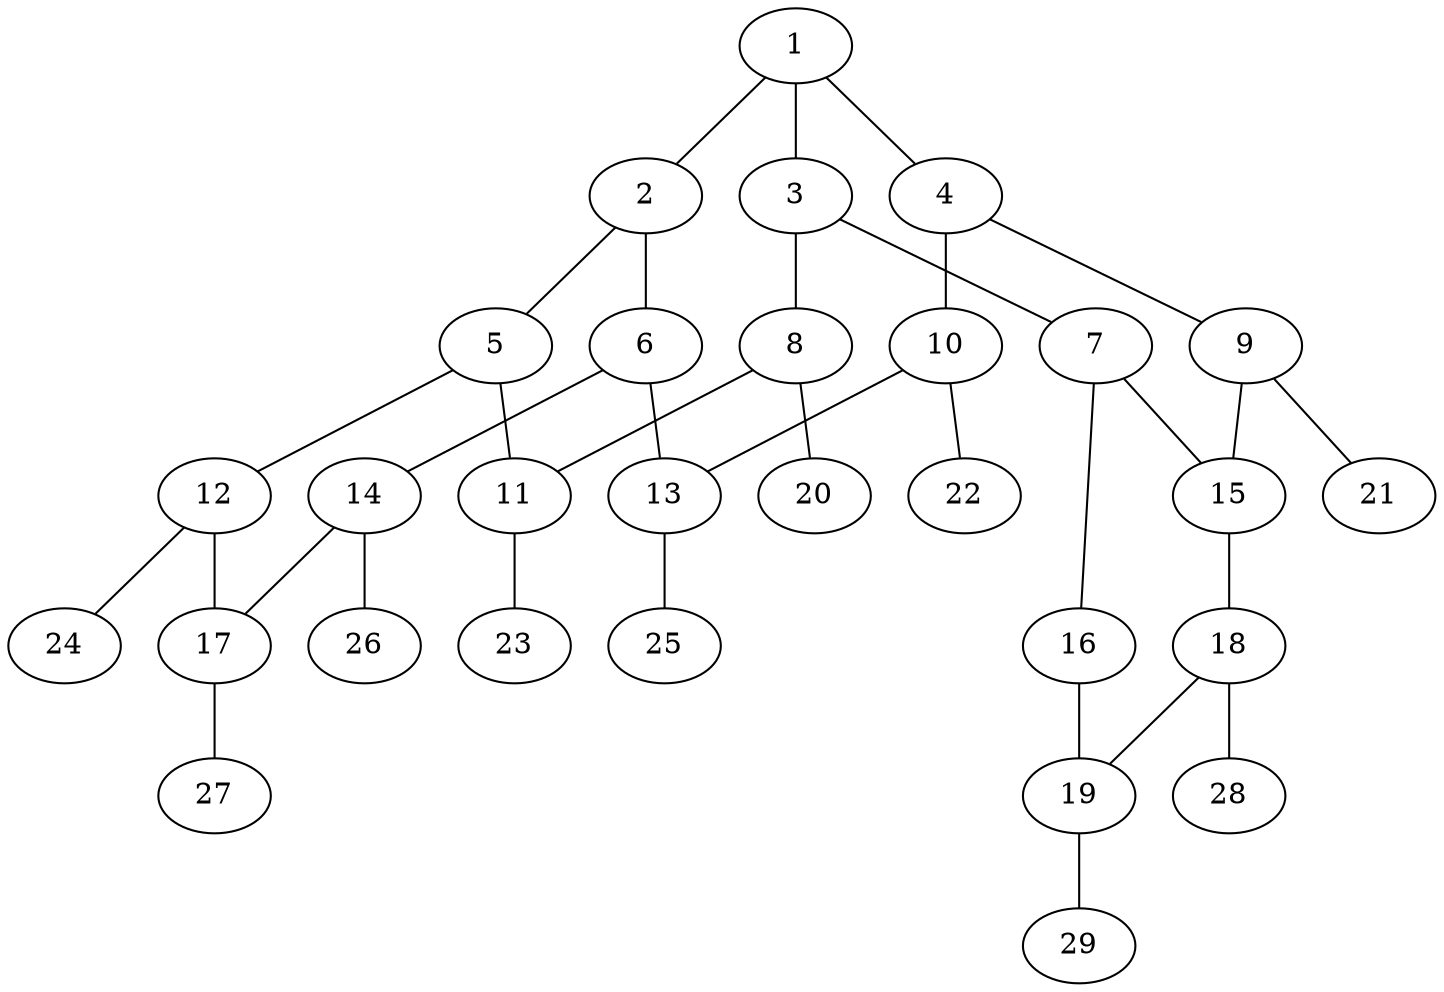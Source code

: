 graph molecule_1759 {
	1	 [chem=C];
	2	 [chem=C];
	1 -- 2	 [valence=2];
	3	 [chem=C];
	1 -- 3	 [valence=1];
	4	 [chem=C];
	1 -- 4	 [valence=1];
	5	 [chem=C];
	2 -- 5	 [valence=1];
	6	 [chem=C];
	2 -- 6	 [valence=1];
	7	 [chem=C];
	3 -- 7	 [valence=1];
	8	 [chem=C];
	3 -- 8	 [valence=2];
	9	 [chem=C];
	4 -- 9	 [valence=2];
	10	 [chem=C];
	4 -- 10	 [valence=1];
	11	 [chem=C];
	5 -- 11	 [valence=2];
	12	 [chem=C];
	5 -- 12	 [valence=1];
	13	 [chem=C];
	6 -- 13	 [valence=1];
	14	 [chem=C];
	6 -- 14	 [valence=2];
	15	 [chem=C];
	7 -- 15	 [valence=2];
	16	 [chem=O];
	7 -- 16	 [valence=1];
	8 -- 11	 [valence=1];
	20	 [chem=H];
	8 -- 20	 [valence=1];
	9 -- 15	 [valence=1];
	21	 [chem=H];
	9 -- 21	 [valence=1];
	10 -- 13	 [valence=2];
	22	 [chem=H];
	10 -- 22	 [valence=1];
	23	 [chem=H];
	11 -- 23	 [valence=1];
	17	 [chem=C];
	12 -- 17	 [valence=2];
	24	 [chem=H];
	12 -- 24	 [valence=1];
	25	 [chem=H];
	13 -- 25	 [valence=1];
	14 -- 17	 [valence=1];
	26	 [chem=H];
	14 -- 26	 [valence=1];
	18	 [chem=C];
	15 -- 18	 [valence=1];
	19	 [chem=C];
	16 -- 19	 [valence=1];
	27	 [chem=H];
	17 -- 27	 [valence=1];
	18 -- 19	 [valence=2];
	28	 [chem=H];
	18 -- 28	 [valence=1];
	29	 [chem=H];
	19 -- 29	 [valence=1];
}
